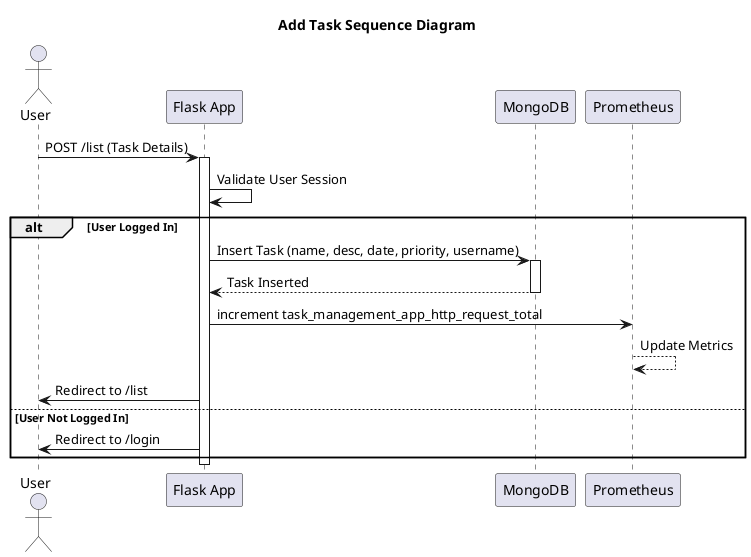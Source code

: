 @startuml
title Add Task Sequence Diagram

actor User
participant "Flask App" as Flask
participant "MongoDB" as Database
participant "Prometheus" as Prometheus

User -> Flask: POST /list (Task Details)
activate Flask

Flask -> Flask: Validate User Session
alt User Logged In
    Flask -> Database: Insert Task (name, desc, date, priority, username)
    activate Database
    Database --> Flask: Task Inserted
    deactivate Database

    Flask -> Prometheus: increment task_management_app_http_request_total
    Prometheus --> Prometheus: Update Metrics

    Flask -> User: Redirect to /list
else User Not Logged In
    Flask -> User: Redirect to /login
end
deactivate Flask

@enduml